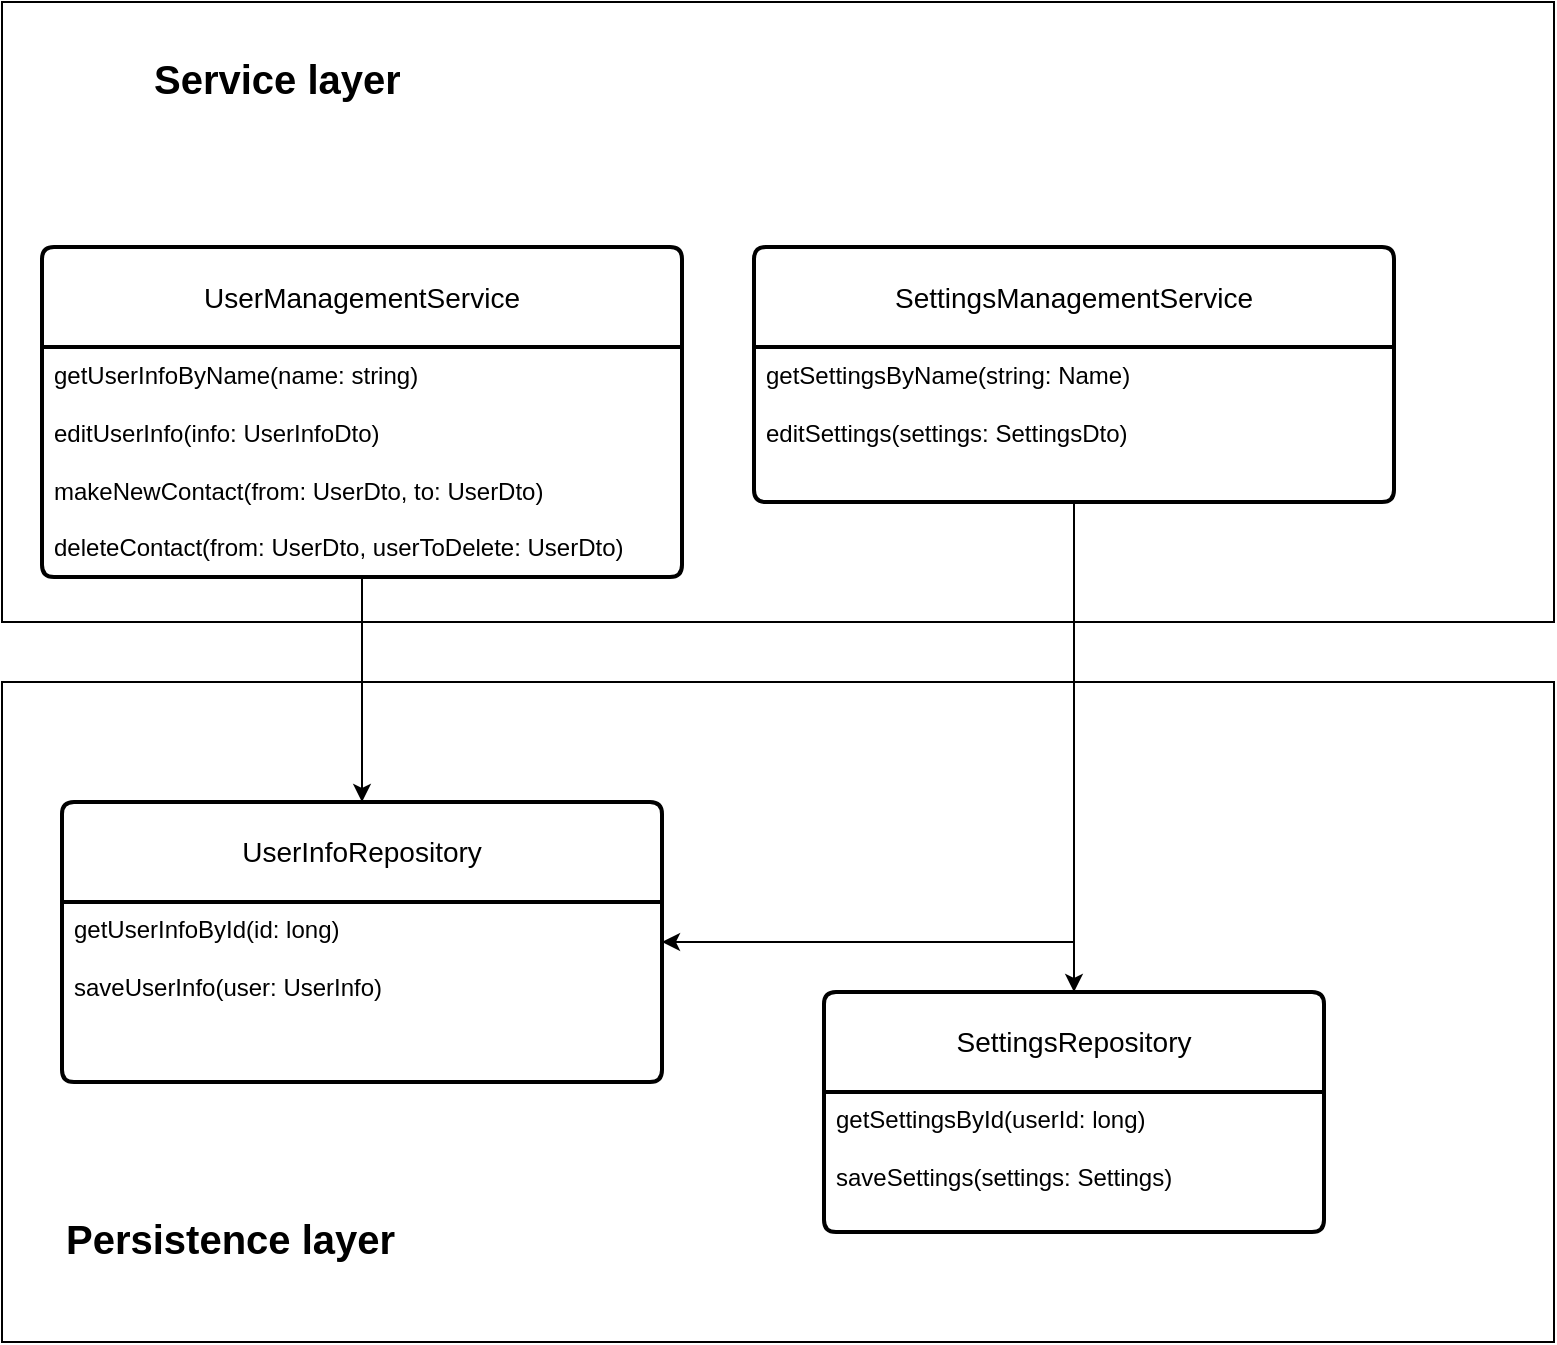 <mxfile version="24.7.7">
  <diagram name="Page-1" id="6C1c7evxqtmj8IlWrH9B">
    <mxGraphModel dx="934" dy="1813" grid="1" gridSize="10" guides="1" tooltips="1" connect="1" arrows="1" fold="1" page="1" pageScale="1" pageWidth="827" pageHeight="1169" math="0" shadow="0">
      <root>
        <mxCell id="0" />
        <mxCell id="1" parent="0" />
        <mxCell id="mcO1vrAH3Iz9YVMmeYdY-1" value="" style="rounded=0;whiteSpace=wrap;html=1;" parent="1" vertex="1">
          <mxGeometry x="94" y="-30" width="776" height="310" as="geometry" />
        </mxCell>
        <mxCell id="mcO1vrAH3Iz9YVMmeYdY-2" value="" style="rounded=0;whiteSpace=wrap;html=1;" parent="1" vertex="1">
          <mxGeometry x="94" y="310" width="776" height="330" as="geometry" />
        </mxCell>
        <mxCell id="mcO1vrAH3Iz9YVMmeYdY-4" value="UserManagementService" style="swimlane;childLayout=stackLayout;horizontal=1;startSize=50;horizontalStack=0;rounded=1;fontSize=14;fontStyle=0;strokeWidth=2;resizeParent=0;resizeLast=1;shadow=0;dashed=0;align=center;arcSize=4;whiteSpace=wrap;html=1;" parent="1" vertex="1">
          <mxGeometry x="114" y="92.5" width="320" height="165" as="geometry" />
        </mxCell>
        <mxCell id="mcO1vrAH3Iz9YVMmeYdY-5" value="&lt;div&gt;getUserInfoByName(name: string)&lt;/div&gt;&lt;div&gt;&lt;br&gt;&lt;/div&gt;&lt;div&gt;editUserInfo(info: UserInfoDto)&lt;/div&gt;&lt;div&gt;&lt;br&gt;&lt;/div&gt;&lt;div&gt;makeNewContact(from: UserDto, to: UserDto)&lt;/div&gt;&lt;div&gt;&lt;br&gt;&lt;/div&gt;&lt;div&gt;deleteContact(from: UserDto, userToDelete: UserDto)&lt;/div&gt;" style="align=left;strokeColor=none;fillColor=none;spacingLeft=4;fontSize=12;verticalAlign=top;resizable=0;rotatable=0;part=1;html=1;" parent="mcO1vrAH3Iz9YVMmeYdY-4" vertex="1">
          <mxGeometry y="50" width="320" height="115" as="geometry" />
        </mxCell>
        <mxCell id="mcO1vrAH3Iz9YVMmeYdY-10" value="UserInfoRepository" style="swimlane;childLayout=stackLayout;horizontal=1;startSize=50;horizontalStack=0;rounded=1;fontSize=14;fontStyle=0;strokeWidth=2;resizeParent=0;resizeLast=1;shadow=0;dashed=0;align=center;arcSize=4;whiteSpace=wrap;html=1;" parent="1" vertex="1">
          <mxGeometry x="124" y="370" width="300" height="140" as="geometry" />
        </mxCell>
        <mxCell id="mcO1vrAH3Iz9YVMmeYdY-11" value="&lt;div&gt;getUserInfoById(id: long)&lt;/div&gt;&lt;div&gt;&lt;br&gt;&lt;/div&gt;&lt;div&gt;saveUserInfo(user: UserInfo)&lt;/div&gt;&lt;div&gt;&lt;br&gt;&lt;/div&gt;&lt;div&gt;&lt;br&gt;&lt;/div&gt;" style="align=left;strokeColor=none;fillColor=none;spacingLeft=4;fontSize=12;verticalAlign=top;resizable=0;rotatable=0;part=1;html=1;" parent="mcO1vrAH3Iz9YVMmeYdY-10" vertex="1">
          <mxGeometry y="50" width="300" height="90" as="geometry" />
        </mxCell>
        <mxCell id="mcO1vrAH3Iz9YVMmeYdY-12" style="edgeStyle=orthogonalEdgeStyle;rounded=0;orthogonalLoop=1;jettySize=auto;html=1;exitX=0.5;exitY=1;exitDx=0;exitDy=0;" parent="1" source="mcO1vrAH3Iz9YVMmeYdY-5" target="mcO1vrAH3Iz9YVMmeYdY-10" edge="1">
          <mxGeometry relative="1" as="geometry" />
        </mxCell>
        <mxCell id="mcO1vrAH3Iz9YVMmeYdY-13" value="&lt;b&gt;&lt;font style=&quot;font-size: 20px;&quot;&gt;Service layer&lt;/font&gt;&lt;/b&gt;" style="text;strokeColor=none;fillColor=none;spacingLeft=4;spacingRight=4;overflow=hidden;rotatable=0;points=[[0,0.5],[1,0.5]];portConstraint=eastwest;fontSize=12;whiteSpace=wrap;html=1;" parent="1" vertex="1">
          <mxGeometry x="164" y="-10" width="250" height="30" as="geometry" />
        </mxCell>
        <mxCell id="mcO1vrAH3Iz9YVMmeYdY-14" value="&lt;b&gt;&lt;font&gt;&lt;span style=&quot;font-size: 20px;&quot;&gt;Persistence layer&lt;/span&gt;&lt;/font&gt;&lt;/b&gt;" style="text;strokeColor=none;fillColor=none;spacingLeft=4;spacingRight=4;overflow=hidden;rotatable=0;points=[[0,0.5],[1,0.5]];portConstraint=eastwest;fontSize=12;whiteSpace=wrap;html=1;" parent="1" vertex="1">
          <mxGeometry x="120" y="570" width="250" height="30" as="geometry" />
        </mxCell>
        <mxCell id="6IOSO7haxrg0cU9MSTrU-8" style="edgeStyle=orthogonalEdgeStyle;rounded=0;orthogonalLoop=1;jettySize=auto;html=1;" edge="1" parent="1" source="6IOSO7haxrg0cU9MSTrU-1" target="6IOSO7haxrg0cU9MSTrU-3">
          <mxGeometry relative="1" as="geometry" />
        </mxCell>
        <mxCell id="6IOSO7haxrg0cU9MSTrU-1" value="SettingsManagementService" style="swimlane;childLayout=stackLayout;horizontal=1;startSize=50;horizontalStack=0;rounded=1;fontSize=14;fontStyle=0;strokeWidth=2;resizeParent=0;resizeLast=1;shadow=0;dashed=0;align=center;arcSize=4;whiteSpace=wrap;html=1;" vertex="1" parent="1">
          <mxGeometry x="470" y="92.5" width="320" height="127.5" as="geometry" />
        </mxCell>
        <mxCell id="6IOSO7haxrg0cU9MSTrU-2" value="getSettingsByName(string: Name)&lt;div&gt;&lt;br&gt;&lt;/div&gt;&lt;div&gt;editSettings(settings: SettingsDto)&lt;/div&gt;&lt;div&gt;&lt;br&gt;&lt;/div&gt;&lt;div&gt;&lt;br&gt;&lt;/div&gt;" style="align=left;strokeColor=none;fillColor=none;spacingLeft=4;fontSize=12;verticalAlign=top;resizable=0;rotatable=0;part=1;html=1;" vertex="1" parent="6IOSO7haxrg0cU9MSTrU-1">
          <mxGeometry y="50" width="320" height="77.5" as="geometry" />
        </mxCell>
        <mxCell id="6IOSO7haxrg0cU9MSTrU-3" value="SettingsRepository" style="swimlane;childLayout=stackLayout;horizontal=1;startSize=50;horizontalStack=0;rounded=1;fontSize=14;fontStyle=0;strokeWidth=2;resizeParent=0;resizeLast=1;shadow=0;dashed=0;align=center;arcSize=4;whiteSpace=wrap;html=1;" vertex="1" parent="1">
          <mxGeometry x="505" y="465" width="250" height="120" as="geometry" />
        </mxCell>
        <mxCell id="6IOSO7haxrg0cU9MSTrU-4" value="&lt;div&gt;getSettingsById(userId: long)&lt;/div&gt;&lt;div&gt;&lt;br&gt;&lt;/div&gt;&lt;div&gt;saveSettings(settings: Settings)&lt;/div&gt;" style="align=left;strokeColor=none;fillColor=none;spacingLeft=4;fontSize=12;verticalAlign=top;resizable=0;rotatable=0;part=1;html=1;" vertex="1" parent="6IOSO7haxrg0cU9MSTrU-3">
          <mxGeometry y="50" width="250" height="70" as="geometry" />
        </mxCell>
        <mxCell id="6IOSO7haxrg0cU9MSTrU-7" style="edgeStyle=orthogonalEdgeStyle;rounded=0;orthogonalLoop=1;jettySize=auto;html=1;" edge="1" parent="1" source="6IOSO7haxrg0cU9MSTrU-2" target="mcO1vrAH3Iz9YVMmeYdY-10">
          <mxGeometry relative="1" as="geometry">
            <Array as="points">
              <mxPoint x="630" y="440" />
            </Array>
          </mxGeometry>
        </mxCell>
      </root>
    </mxGraphModel>
  </diagram>
</mxfile>
